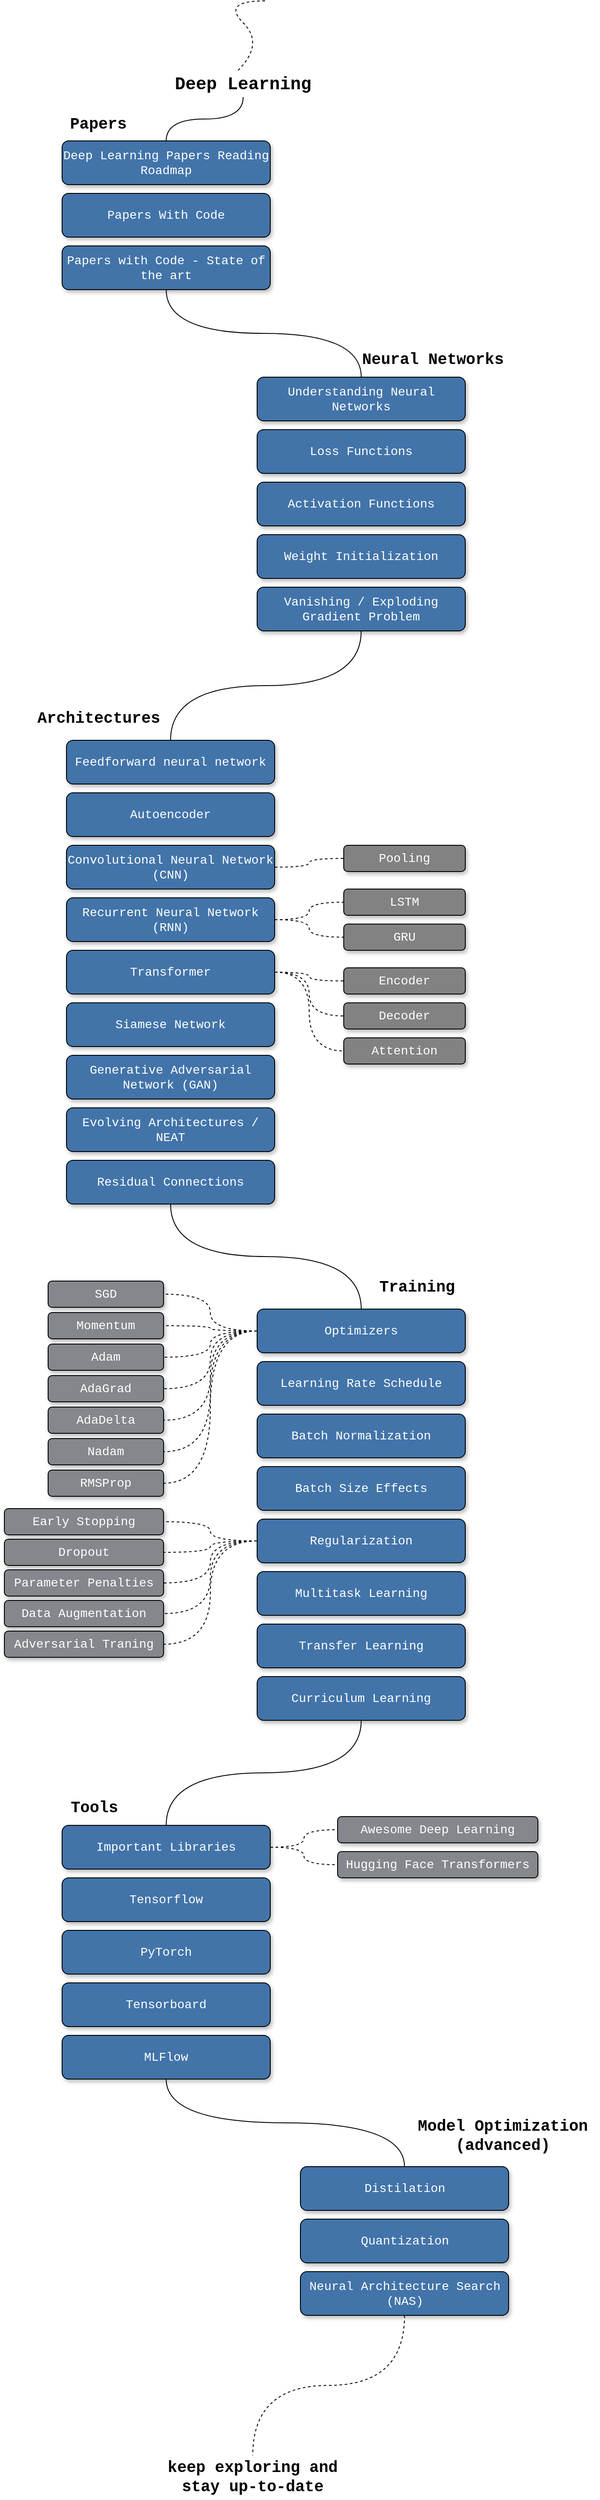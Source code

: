 <mxfile version="21.2.1" type="device">
  <diagram name="Page-1" id="iO4ZtvmE5KZC1tOx7jrD">
    <mxGraphModel dx="926" dy="576" grid="1" gridSize="10" guides="1" tooltips="1" connect="1" arrows="1" fold="1" page="1" pageScale="1" pageWidth="827" pageHeight="1169" math="0" shadow="0">
      <root>
        <mxCell id="0" />
        <mxCell id="1" parent="0" />
        <mxCell id="YPRxIkuOm5Eg4pumBxJS-1" value="" style="curved=1;endArrow=none;html=1;rounded=0;entryX=0.456;entryY=0.04;entryDx=0;entryDy=0;entryPerimeter=0;dashed=1;endFill=0;" edge="1" parent="1" target="YPRxIkuOm5Eg4pumBxJS-2">
          <mxGeometry width="50" height="50" relative="1" as="geometry">
            <mxPoint x="428" y="225" as="sourcePoint" />
            <mxPoint x="378" y="275" as="targetPoint" />
            <Array as="points">
              <mxPoint x="378" y="225" />
              <mxPoint x="428" y="275" />
            </Array>
          </mxGeometry>
        </mxCell>
        <mxCell id="YPRxIkuOm5Eg4pumBxJS-6" style="edgeStyle=orthogonalEdgeStyle;orthogonalLoop=1;jettySize=auto;html=1;exitX=0.5;exitY=1;exitDx=0;exitDy=0;entryX=0.5;entryY=0;entryDx=0;entryDy=0;curved=1;endArrow=none;endFill=0;" edge="1" parent="1" source="YPRxIkuOm5Eg4pumBxJS-2" target="YPRxIkuOm5Eg4pumBxJS-3">
          <mxGeometry relative="1" as="geometry" />
        </mxCell>
        <mxCell id="YPRxIkuOm5Eg4pumBxJS-2" value="Deep Learning" style="text;html=1;strokeColor=none;fillColor=none;align=center;verticalAlign=middle;whiteSpace=wrap;rounded=0;fontStyle=1;fontFamily=Courier New;fontSize=20;" vertex="1" parent="1">
          <mxGeometry x="316" y="305" width="174" height="30" as="geometry" />
        </mxCell>
        <mxCell id="YPRxIkuOm5Eg4pumBxJS-3" value="Deep Learning Papers Reading Roadmap" style="rounded=1;whiteSpace=wrap;html=1;fillColor=#4274a9;shadow=1;fontColor=#ffffff;fontFamily=Courier New;fontSize=14;" vertex="1" parent="1">
          <mxGeometry x="196" y="385" width="238" height="50" as="geometry" />
        </mxCell>
        <mxCell id="YPRxIkuOm5Eg4pumBxJS-4" value="Papers With Code" style="rounded=1;whiteSpace=wrap;html=1;fillColor=#4274a9;shadow=1;fontColor=#ffffff;fontFamily=Courier New;fontSize=14;" vertex="1" parent="1">
          <mxGeometry x="196" y="445" width="238" height="50" as="geometry" />
        </mxCell>
        <mxCell id="YPRxIkuOm5Eg4pumBxJS-13" style="edgeStyle=orthogonalEdgeStyle;orthogonalLoop=1;jettySize=auto;html=1;exitX=0.5;exitY=1;exitDx=0;exitDy=0;entryX=0.5;entryY=0;entryDx=0;entryDy=0;curved=1;endArrow=none;endFill=0;" edge="1" parent="1" source="YPRxIkuOm5Eg4pumBxJS-5" target="YPRxIkuOm5Eg4pumBxJS-8">
          <mxGeometry relative="1" as="geometry" />
        </mxCell>
        <mxCell id="YPRxIkuOm5Eg4pumBxJS-5" value="Papers with Code - State of the art" style="rounded=1;whiteSpace=wrap;html=1;fillColor=#4274a9;shadow=1;fontColor=#ffffff;fontFamily=Courier New;fontSize=14;" vertex="1" parent="1">
          <mxGeometry x="196" y="505" width="238" height="50" as="geometry" />
        </mxCell>
        <mxCell id="YPRxIkuOm5Eg4pumBxJS-7" value="Papers" style="text;html=1;strokeColor=none;fillColor=none;align=center;verticalAlign=middle;whiteSpace=wrap;rounded=0;fontStyle=1;fontFamily=Courier New;fontSize=18;" vertex="1" parent="1">
          <mxGeometry x="196" y="351" width="83" height="30" as="geometry" />
        </mxCell>
        <mxCell id="YPRxIkuOm5Eg4pumBxJS-8" value="Understanding Neural Networks" style="rounded=1;whiteSpace=wrap;html=1;fillColor=#4274a9;shadow=1;fontColor=#ffffff;fontFamily=Courier New;fontSize=14;" vertex="1" parent="1">
          <mxGeometry x="419" y="655" width="238" height="50" as="geometry" />
        </mxCell>
        <mxCell id="YPRxIkuOm5Eg4pumBxJS-9" value="Loss Functions" style="rounded=1;whiteSpace=wrap;html=1;fillColor=#4274a9;shadow=1;fontColor=#ffffff;fontFamily=Courier New;fontSize=14;" vertex="1" parent="1">
          <mxGeometry x="419" y="715" width="238" height="50" as="geometry" />
        </mxCell>
        <mxCell id="YPRxIkuOm5Eg4pumBxJS-10" value="Activation Functions" style="rounded=1;whiteSpace=wrap;html=1;fillColor=#4274a9;shadow=1;fontColor=#ffffff;fontFamily=Courier New;fontSize=14;" vertex="1" parent="1">
          <mxGeometry x="419" y="775" width="238" height="50" as="geometry" />
        </mxCell>
        <mxCell id="YPRxIkuOm5Eg4pumBxJS-11" value="Weight Initialization" style="rounded=1;whiteSpace=wrap;html=1;fillColor=#4274a9;shadow=1;fontColor=#ffffff;fontFamily=Courier New;fontSize=14;" vertex="1" parent="1">
          <mxGeometry x="419" y="835" width="238" height="50" as="geometry" />
        </mxCell>
        <mxCell id="YPRxIkuOm5Eg4pumBxJS-24" style="edgeStyle=orthogonalEdgeStyle;orthogonalLoop=1;jettySize=auto;html=1;exitX=0.5;exitY=1;exitDx=0;exitDy=0;curved=1;endArrow=none;endFill=0;" edge="1" parent="1" source="YPRxIkuOm5Eg4pumBxJS-12" target="YPRxIkuOm5Eg4pumBxJS-15">
          <mxGeometry relative="1" as="geometry" />
        </mxCell>
        <mxCell id="YPRxIkuOm5Eg4pumBxJS-12" value="Vanishing / Exploding Gradient Problem" style="rounded=1;whiteSpace=wrap;html=1;fillColor=#4274a9;shadow=1;fontColor=#ffffff;fontFamily=Courier New;fontSize=14;" vertex="1" parent="1">
          <mxGeometry x="419" y="895" width="238" height="50" as="geometry" />
        </mxCell>
        <mxCell id="YPRxIkuOm5Eg4pumBxJS-14" value="Neural Networks" style="text;html=1;strokeColor=none;fillColor=none;align=center;verticalAlign=middle;whiteSpace=wrap;rounded=0;fontStyle=1;fontFamily=Courier New;fontSize=18;" vertex="1" parent="1">
          <mxGeometry x="530" y="620" width="180" height="30" as="geometry" />
        </mxCell>
        <mxCell id="YPRxIkuOm5Eg4pumBxJS-15" value="Feedforward neural network" style="rounded=1;whiteSpace=wrap;html=1;fillColor=#4274a9;shadow=1;fontColor=#ffffff;fontFamily=Courier New;fontSize=14;" vertex="1" parent="1">
          <mxGeometry x="201" y="1070" width="238" height="50" as="geometry" />
        </mxCell>
        <mxCell id="YPRxIkuOm5Eg4pumBxJS-16" value="Autoencoder" style="rounded=1;whiteSpace=wrap;html=1;fillColor=#4274a9;shadow=1;fontColor=#ffffff;fontFamily=Courier New;fontSize=14;" vertex="1" parent="1">
          <mxGeometry x="201" y="1130" width="238" height="50" as="geometry" />
        </mxCell>
        <mxCell id="YPRxIkuOm5Eg4pumBxJS-27" style="edgeStyle=orthogonalEdgeStyle;orthogonalLoop=1;jettySize=auto;html=1;exitX=1;exitY=0.5;exitDx=0;exitDy=0;entryX=0;entryY=0.5;entryDx=0;entryDy=0;curved=1;endArrow=none;endFill=0;dashed=1;" edge="1" parent="1" source="YPRxIkuOm5Eg4pumBxJS-17" target="YPRxIkuOm5Eg4pumBxJS-26">
          <mxGeometry relative="1" as="geometry" />
        </mxCell>
        <mxCell id="YPRxIkuOm5Eg4pumBxJS-17" value="Convolutional Neural Network (CNN)" style="rounded=1;whiteSpace=wrap;html=1;fillColor=#4274a9;shadow=1;fontColor=#ffffff;fontFamily=Courier New;fontSize=14;" vertex="1" parent="1">
          <mxGeometry x="201" y="1190" width="238" height="50" as="geometry" />
        </mxCell>
        <mxCell id="YPRxIkuOm5Eg4pumBxJS-30" style="edgeStyle=orthogonalEdgeStyle;orthogonalLoop=1;jettySize=auto;html=1;exitX=1;exitY=0.5;exitDx=0;exitDy=0;entryX=0;entryY=0.5;entryDx=0;entryDy=0;curved=1;dashed=1;endArrow=none;endFill=0;" edge="1" parent="1" source="YPRxIkuOm5Eg4pumBxJS-18" target="YPRxIkuOm5Eg4pumBxJS-28">
          <mxGeometry relative="1" as="geometry" />
        </mxCell>
        <mxCell id="YPRxIkuOm5Eg4pumBxJS-31" style="edgeStyle=orthogonalEdgeStyle;orthogonalLoop=1;jettySize=auto;html=1;exitX=1;exitY=0.5;exitDx=0;exitDy=0;entryX=0;entryY=0.5;entryDx=0;entryDy=0;curved=1;dashed=1;endArrow=none;endFill=0;" edge="1" parent="1" source="YPRxIkuOm5Eg4pumBxJS-18" target="YPRxIkuOm5Eg4pumBxJS-29">
          <mxGeometry relative="1" as="geometry" />
        </mxCell>
        <mxCell id="YPRxIkuOm5Eg4pumBxJS-18" value="Recurrent Neural Network (RNN)" style="rounded=1;whiteSpace=wrap;html=1;fillColor=#4274a9;shadow=1;fontColor=#ffffff;fontFamily=Courier New;fontSize=14;" vertex="1" parent="1">
          <mxGeometry x="201" y="1250" width="238" height="50" as="geometry" />
        </mxCell>
        <mxCell id="YPRxIkuOm5Eg4pumBxJS-35" style="edgeStyle=orthogonalEdgeStyle;orthogonalLoop=1;jettySize=auto;html=1;exitX=1;exitY=0.5;exitDx=0;exitDy=0;curved=1;dashed=1;endArrow=none;endFill=0;" edge="1" parent="1" source="YPRxIkuOm5Eg4pumBxJS-19" target="YPRxIkuOm5Eg4pumBxJS-32">
          <mxGeometry relative="1" as="geometry" />
        </mxCell>
        <mxCell id="YPRxIkuOm5Eg4pumBxJS-36" style="edgeStyle=orthogonalEdgeStyle;orthogonalLoop=1;jettySize=auto;html=1;exitX=1;exitY=0.5;exitDx=0;exitDy=0;entryX=0;entryY=0.5;entryDx=0;entryDy=0;curved=1;dashed=1;endArrow=none;endFill=0;" edge="1" parent="1" source="YPRxIkuOm5Eg4pumBxJS-19" target="YPRxIkuOm5Eg4pumBxJS-33">
          <mxGeometry relative="1" as="geometry" />
        </mxCell>
        <mxCell id="YPRxIkuOm5Eg4pumBxJS-37" style="edgeStyle=orthogonalEdgeStyle;orthogonalLoop=1;jettySize=auto;html=1;exitX=1;exitY=0.5;exitDx=0;exitDy=0;entryX=0;entryY=0.5;entryDx=0;entryDy=0;curved=1;dashed=1;endArrow=none;endFill=0;" edge="1" parent="1" source="YPRxIkuOm5Eg4pumBxJS-19" target="YPRxIkuOm5Eg4pumBxJS-34">
          <mxGeometry relative="1" as="geometry" />
        </mxCell>
        <mxCell id="YPRxIkuOm5Eg4pumBxJS-19" value="Transformer" style="rounded=1;whiteSpace=wrap;html=1;fillColor=#4274a9;shadow=1;fontColor=#ffffff;fontFamily=Courier New;fontSize=14;" vertex="1" parent="1">
          <mxGeometry x="201" y="1310" width="238" height="50" as="geometry" />
        </mxCell>
        <mxCell id="YPRxIkuOm5Eg4pumBxJS-20" value="Siamese Network" style="rounded=1;whiteSpace=wrap;html=1;fillColor=#4274a9;shadow=1;fontColor=#ffffff;fontFamily=Courier New;fontSize=14;" vertex="1" parent="1">
          <mxGeometry x="201" y="1370" width="238" height="50" as="geometry" />
        </mxCell>
        <mxCell id="YPRxIkuOm5Eg4pumBxJS-21" value="Generative Adversarial Network (GAN)" style="rounded=1;whiteSpace=wrap;html=1;fillColor=#4274a9;shadow=1;fontColor=#ffffff;fontFamily=Courier New;fontSize=14;" vertex="1" parent="1">
          <mxGeometry x="201" y="1430" width="238" height="50" as="geometry" />
        </mxCell>
        <mxCell id="YPRxIkuOm5Eg4pumBxJS-22" value="Evolving Architectures / NEAT" style="rounded=1;whiteSpace=wrap;html=1;fillColor=#4274a9;shadow=1;fontColor=#ffffff;fontFamily=Courier New;fontSize=14;" vertex="1" parent="1">
          <mxGeometry x="201" y="1490" width="238" height="50" as="geometry" />
        </mxCell>
        <mxCell id="YPRxIkuOm5Eg4pumBxJS-46" style="edgeStyle=orthogonalEdgeStyle;orthogonalLoop=1;jettySize=auto;html=1;exitX=0.5;exitY=1;exitDx=0;exitDy=0;curved=1;endArrow=none;endFill=0;" edge="1" parent="1" source="YPRxIkuOm5Eg4pumBxJS-23" target="YPRxIkuOm5Eg4pumBxJS-38">
          <mxGeometry relative="1" as="geometry" />
        </mxCell>
        <mxCell id="YPRxIkuOm5Eg4pumBxJS-23" value="Residual Connections" style="rounded=1;whiteSpace=wrap;html=1;fillColor=#4274a9;shadow=1;fontColor=#ffffff;fontFamily=Courier New;fontSize=14;" vertex="1" parent="1">
          <mxGeometry x="201" y="1550" width="238" height="50" as="geometry" />
        </mxCell>
        <mxCell id="YPRxIkuOm5Eg4pumBxJS-25" value="Architectures" style="text;html=1;strokeColor=none;fillColor=none;align=center;verticalAlign=middle;whiteSpace=wrap;rounded=0;fontStyle=1;fontFamily=Courier New;fontSize=18;" vertex="1" parent="1">
          <mxGeometry x="147.5" y="1030" width="180" height="30" as="geometry" />
        </mxCell>
        <mxCell id="YPRxIkuOm5Eg4pumBxJS-26" value="Pooling" style="rounded=1;whiteSpace=wrap;html=1;fillColor=#828282;shadow=1;fontColor=#ffffff;fontFamily=Courier New;fontSize=14;" vertex="1" parent="1">
          <mxGeometry x="518" y="1190" width="139" height="30" as="geometry" />
        </mxCell>
        <mxCell id="YPRxIkuOm5Eg4pumBxJS-28" value="LSTM" style="rounded=1;whiteSpace=wrap;html=1;fillColor=#828282;shadow=1;fontColor=#ffffff;fontFamily=Courier New;fontSize=14;" vertex="1" parent="1">
          <mxGeometry x="518" y="1240" width="139" height="30" as="geometry" />
        </mxCell>
        <mxCell id="YPRxIkuOm5Eg4pumBxJS-29" value="GRU" style="rounded=1;whiteSpace=wrap;html=1;fillColor=#828282;shadow=1;fontColor=#ffffff;fontFamily=Courier New;fontSize=14;" vertex="1" parent="1">
          <mxGeometry x="518" y="1280" width="139" height="30" as="geometry" />
        </mxCell>
        <mxCell id="YPRxIkuOm5Eg4pumBxJS-32" value="Encoder" style="rounded=1;whiteSpace=wrap;html=1;fillColor=#828282;shadow=1;fontColor=#ffffff;fontFamily=Courier New;fontSize=14;" vertex="1" parent="1">
          <mxGeometry x="518" y="1330" width="139" height="30" as="geometry" />
        </mxCell>
        <mxCell id="YPRxIkuOm5Eg4pumBxJS-33" value="Decoder" style="rounded=1;whiteSpace=wrap;html=1;fillColor=#828282;shadow=1;fontColor=#ffffff;fontFamily=Courier New;fontSize=14;" vertex="1" parent="1">
          <mxGeometry x="518" y="1370" width="139" height="30" as="geometry" />
        </mxCell>
        <mxCell id="YPRxIkuOm5Eg4pumBxJS-34" value="Attention" style="rounded=1;whiteSpace=wrap;html=1;fillColor=#828282;shadow=1;fontColor=#ffffff;fontFamily=Courier New;fontSize=14;" vertex="1" parent="1">
          <mxGeometry x="518" y="1410" width="139" height="30" as="geometry" />
        </mxCell>
        <mxCell id="YPRxIkuOm5Eg4pumBxJS-55" style="edgeStyle=orthogonalEdgeStyle;orthogonalLoop=1;jettySize=auto;html=1;exitX=0;exitY=0.5;exitDx=0;exitDy=0;entryX=1;entryY=0.5;entryDx=0;entryDy=0;curved=1;dashed=1;endArrow=none;endFill=0;" edge="1" parent="1" source="YPRxIkuOm5Eg4pumBxJS-38" target="YPRxIkuOm5Eg4pumBxJS-48">
          <mxGeometry relative="1" as="geometry" />
        </mxCell>
        <mxCell id="YPRxIkuOm5Eg4pumBxJS-56" style="edgeStyle=orthogonalEdgeStyle;orthogonalLoop=1;jettySize=auto;html=1;exitX=0;exitY=0.5;exitDx=0;exitDy=0;entryX=1;entryY=0.5;entryDx=0;entryDy=0;curved=1;dashed=1;endArrow=none;endFill=0;" edge="1" parent="1" source="YPRxIkuOm5Eg4pumBxJS-38" target="YPRxIkuOm5Eg4pumBxJS-49">
          <mxGeometry relative="1" as="geometry" />
        </mxCell>
        <mxCell id="YPRxIkuOm5Eg4pumBxJS-57" style="edgeStyle=orthogonalEdgeStyle;orthogonalLoop=1;jettySize=auto;html=1;exitX=0;exitY=0.5;exitDx=0;exitDy=0;entryX=1;entryY=0.5;entryDx=0;entryDy=0;curved=1;dashed=1;endArrow=none;endFill=0;" edge="1" parent="1" source="YPRxIkuOm5Eg4pumBxJS-38" target="YPRxIkuOm5Eg4pumBxJS-50">
          <mxGeometry relative="1" as="geometry" />
        </mxCell>
        <mxCell id="YPRxIkuOm5Eg4pumBxJS-58" style="edgeStyle=orthogonalEdgeStyle;orthogonalLoop=1;jettySize=auto;html=1;exitX=0;exitY=0.5;exitDx=0;exitDy=0;entryX=1;entryY=0.5;entryDx=0;entryDy=0;curved=1;dashed=1;endArrow=none;endFill=0;" edge="1" parent="1" source="YPRxIkuOm5Eg4pumBxJS-38" target="YPRxIkuOm5Eg4pumBxJS-51">
          <mxGeometry relative="1" as="geometry" />
        </mxCell>
        <mxCell id="YPRxIkuOm5Eg4pumBxJS-59" style="edgeStyle=orthogonalEdgeStyle;orthogonalLoop=1;jettySize=auto;html=1;exitX=0;exitY=0.5;exitDx=0;exitDy=0;entryX=1;entryY=0.5;entryDx=0;entryDy=0;curved=1;dashed=1;endArrow=none;endFill=0;" edge="1" parent="1" source="YPRxIkuOm5Eg4pumBxJS-38" target="YPRxIkuOm5Eg4pumBxJS-52">
          <mxGeometry relative="1" as="geometry" />
        </mxCell>
        <mxCell id="YPRxIkuOm5Eg4pumBxJS-60" style="edgeStyle=orthogonalEdgeStyle;orthogonalLoop=1;jettySize=auto;html=1;exitX=0;exitY=0.5;exitDx=0;exitDy=0;entryX=1;entryY=0.5;entryDx=0;entryDy=0;curved=1;dashed=1;endArrow=none;endFill=0;" edge="1" parent="1" source="YPRxIkuOm5Eg4pumBxJS-38" target="YPRxIkuOm5Eg4pumBxJS-53">
          <mxGeometry relative="1" as="geometry" />
        </mxCell>
        <mxCell id="YPRxIkuOm5Eg4pumBxJS-61" style="edgeStyle=orthogonalEdgeStyle;orthogonalLoop=1;jettySize=auto;html=1;exitX=0;exitY=0.5;exitDx=0;exitDy=0;entryX=1;entryY=0.5;entryDx=0;entryDy=0;curved=1;dashed=1;endArrow=none;endFill=0;" edge="1" parent="1" source="YPRxIkuOm5Eg4pumBxJS-38" target="YPRxIkuOm5Eg4pumBxJS-54">
          <mxGeometry relative="1" as="geometry" />
        </mxCell>
        <mxCell id="YPRxIkuOm5Eg4pumBxJS-38" value="Optimizers" style="rounded=1;whiteSpace=wrap;html=1;fillColor=#4274a9;shadow=1;fontColor=#ffffff;fontFamily=Courier New;fontSize=14;" vertex="1" parent="1">
          <mxGeometry x="419" y="1720" width="238" height="50" as="geometry" />
        </mxCell>
        <mxCell id="YPRxIkuOm5Eg4pumBxJS-39" value="Learning Rate Schedule" style="rounded=1;whiteSpace=wrap;html=1;fillColor=#4274a9;shadow=1;fontColor=#ffffff;fontFamily=Courier New;fontSize=14;" vertex="1" parent="1">
          <mxGeometry x="419" y="1780" width="238" height="50" as="geometry" />
        </mxCell>
        <mxCell id="YPRxIkuOm5Eg4pumBxJS-40" value="Batch Normalization" style="rounded=1;whiteSpace=wrap;html=1;fillColor=#4274a9;shadow=1;fontColor=#ffffff;fontFamily=Courier New;fontSize=14;" vertex="1" parent="1">
          <mxGeometry x="419" y="1840" width="238" height="50" as="geometry" />
        </mxCell>
        <mxCell id="YPRxIkuOm5Eg4pumBxJS-41" value="Batch Size Effects" style="rounded=1;whiteSpace=wrap;html=1;fillColor=#4274a9;shadow=1;fontColor=#ffffff;fontFamily=Courier New;fontSize=14;" vertex="1" parent="1">
          <mxGeometry x="419" y="1900" width="238" height="50" as="geometry" />
        </mxCell>
        <mxCell id="YPRxIkuOm5Eg4pumBxJS-67" style="edgeStyle=orthogonalEdgeStyle;orthogonalLoop=1;jettySize=auto;html=1;exitX=0;exitY=0.5;exitDx=0;exitDy=0;entryX=1;entryY=0.5;entryDx=0;entryDy=0;curved=1;dashed=1;endArrow=none;endFill=0;" edge="1" parent="1" source="YPRxIkuOm5Eg4pumBxJS-42" target="YPRxIkuOm5Eg4pumBxJS-62">
          <mxGeometry relative="1" as="geometry" />
        </mxCell>
        <mxCell id="YPRxIkuOm5Eg4pumBxJS-68" style="edgeStyle=orthogonalEdgeStyle;orthogonalLoop=1;jettySize=auto;html=1;exitX=0;exitY=0.5;exitDx=0;exitDy=0;entryX=1;entryY=0.5;entryDx=0;entryDy=0;curved=1;dashed=1;endArrow=none;endFill=0;" edge="1" parent="1" source="YPRxIkuOm5Eg4pumBxJS-42" target="YPRxIkuOm5Eg4pumBxJS-63">
          <mxGeometry relative="1" as="geometry" />
        </mxCell>
        <mxCell id="YPRxIkuOm5Eg4pumBxJS-69" style="edgeStyle=orthogonalEdgeStyle;orthogonalLoop=1;jettySize=auto;html=1;exitX=0;exitY=0.5;exitDx=0;exitDy=0;entryX=1;entryY=0.5;entryDx=0;entryDy=0;curved=1;dashed=1;endArrow=none;endFill=0;" edge="1" parent="1" source="YPRxIkuOm5Eg4pumBxJS-42" target="YPRxIkuOm5Eg4pumBxJS-64">
          <mxGeometry relative="1" as="geometry" />
        </mxCell>
        <mxCell id="YPRxIkuOm5Eg4pumBxJS-70" style="edgeStyle=orthogonalEdgeStyle;orthogonalLoop=1;jettySize=auto;html=1;exitX=0;exitY=0.5;exitDx=0;exitDy=0;entryX=1;entryY=0.5;entryDx=0;entryDy=0;curved=1;dashed=1;endArrow=none;endFill=0;" edge="1" parent="1" source="YPRxIkuOm5Eg4pumBxJS-42" target="YPRxIkuOm5Eg4pumBxJS-65">
          <mxGeometry relative="1" as="geometry" />
        </mxCell>
        <mxCell id="YPRxIkuOm5Eg4pumBxJS-71" style="edgeStyle=orthogonalEdgeStyle;orthogonalLoop=1;jettySize=auto;html=1;exitX=0;exitY=0.5;exitDx=0;exitDy=0;entryX=1;entryY=0.5;entryDx=0;entryDy=0;curved=1;dashed=1;endArrow=none;endFill=0;" edge="1" parent="1" source="YPRxIkuOm5Eg4pumBxJS-42" target="YPRxIkuOm5Eg4pumBxJS-66">
          <mxGeometry relative="1" as="geometry" />
        </mxCell>
        <mxCell id="YPRxIkuOm5Eg4pumBxJS-42" value="Regularization" style="rounded=1;whiteSpace=wrap;html=1;fillColor=#4274a9;shadow=1;fontColor=#ffffff;fontFamily=Courier New;fontSize=14;" vertex="1" parent="1">
          <mxGeometry x="419" y="1960" width="238" height="50" as="geometry" />
        </mxCell>
        <mxCell id="YPRxIkuOm5Eg4pumBxJS-43" value="Multitask Learning" style="rounded=1;whiteSpace=wrap;html=1;fillColor=#4274a9;shadow=1;fontColor=#ffffff;fontFamily=Courier New;fontSize=14;" vertex="1" parent="1">
          <mxGeometry x="419" y="2020" width="238" height="50" as="geometry" />
        </mxCell>
        <mxCell id="YPRxIkuOm5Eg4pumBxJS-44" value="Transfer Learning" style="rounded=1;whiteSpace=wrap;html=1;fillColor=#4274a9;shadow=1;fontColor=#ffffff;fontFamily=Courier New;fontSize=14;" vertex="1" parent="1">
          <mxGeometry x="419" y="2080" width="238" height="50" as="geometry" />
        </mxCell>
        <mxCell id="YPRxIkuOm5Eg4pumBxJS-74" style="edgeStyle=orthogonalEdgeStyle;orthogonalLoop=1;jettySize=auto;html=1;exitX=0.5;exitY=1;exitDx=0;exitDy=0;entryX=0.5;entryY=0;entryDx=0;entryDy=0;curved=1;endArrow=none;endFill=0;" edge="1" parent="1" source="YPRxIkuOm5Eg4pumBxJS-45" target="YPRxIkuOm5Eg4pumBxJS-72">
          <mxGeometry relative="1" as="geometry" />
        </mxCell>
        <mxCell id="YPRxIkuOm5Eg4pumBxJS-45" value="Curriculum Learning" style="rounded=1;whiteSpace=wrap;html=1;fillColor=#4274a9;shadow=1;fontColor=#ffffff;fontFamily=Courier New;fontSize=14;" vertex="1" parent="1">
          <mxGeometry x="419" y="2140" width="238" height="50" as="geometry" />
        </mxCell>
        <mxCell id="YPRxIkuOm5Eg4pumBxJS-47" value="Training" style="text;html=1;strokeColor=none;fillColor=none;align=center;verticalAlign=middle;whiteSpace=wrap;rounded=0;fontStyle=1;fontFamily=Courier New;fontSize=18;" vertex="1" parent="1">
          <mxGeometry x="547" y="1680" width="110" height="30" as="geometry" />
        </mxCell>
        <mxCell id="YPRxIkuOm5Eg4pumBxJS-48" value="SGD" style="rounded=1;whiteSpace=wrap;html=1;fillColor=#84878b;shadow=1;fontColor=#ffffff;fontFamily=Courier New;fontSize=14;" vertex="1" parent="1">
          <mxGeometry x="180" y="1688" width="132" height="30" as="geometry" />
        </mxCell>
        <mxCell id="YPRxIkuOm5Eg4pumBxJS-49" value="Momentum" style="rounded=1;whiteSpace=wrap;html=1;fillColor=#84878b;shadow=1;fontColor=#ffffff;fontFamily=Courier New;fontSize=14;" vertex="1" parent="1">
          <mxGeometry x="180" y="1724" width="132" height="30" as="geometry" />
        </mxCell>
        <mxCell id="YPRxIkuOm5Eg4pumBxJS-50" value="Adam" style="rounded=1;whiteSpace=wrap;html=1;fillColor=#84878b;shadow=1;fontColor=#ffffff;fontFamily=Courier New;fontSize=14;" vertex="1" parent="1">
          <mxGeometry x="180" y="1760" width="132" height="30" as="geometry" />
        </mxCell>
        <mxCell id="YPRxIkuOm5Eg4pumBxJS-51" value="AdaGrad" style="rounded=1;whiteSpace=wrap;html=1;fillColor=#84878b;shadow=1;fontColor=#ffffff;fontFamily=Courier New;fontSize=14;" vertex="1" parent="1">
          <mxGeometry x="180" y="1796" width="132" height="30" as="geometry" />
        </mxCell>
        <mxCell id="YPRxIkuOm5Eg4pumBxJS-52" value="AdaDelta" style="rounded=1;whiteSpace=wrap;html=1;fillColor=#84878b;shadow=1;fontColor=#ffffff;fontFamily=Courier New;fontSize=14;" vertex="1" parent="1">
          <mxGeometry x="180" y="1832" width="132" height="30" as="geometry" />
        </mxCell>
        <mxCell id="YPRxIkuOm5Eg4pumBxJS-53" value="Nadam" style="rounded=1;whiteSpace=wrap;html=1;fillColor=#84878b;shadow=1;fontColor=#ffffff;fontFamily=Courier New;fontSize=14;" vertex="1" parent="1">
          <mxGeometry x="180" y="1868" width="132" height="30" as="geometry" />
        </mxCell>
        <mxCell id="YPRxIkuOm5Eg4pumBxJS-54" value="RMSProp" style="rounded=1;whiteSpace=wrap;html=1;fillColor=#84878b;shadow=1;fontColor=#ffffff;fontFamily=Courier New;fontSize=14;" vertex="1" parent="1">
          <mxGeometry x="180" y="1904" width="132" height="30" as="geometry" />
        </mxCell>
        <mxCell id="YPRxIkuOm5Eg4pumBxJS-62" value="Early Stopping" style="rounded=1;whiteSpace=wrap;html=1;fillColor=#84878b;shadow=1;fontColor=#ffffff;fontFamily=Courier New;fontSize=14;" vertex="1" parent="1">
          <mxGeometry x="130" y="1948" width="182" height="30" as="geometry" />
        </mxCell>
        <mxCell id="YPRxIkuOm5Eg4pumBxJS-63" value="Dropout" style="rounded=1;whiteSpace=wrap;html=1;fillColor=#84878b;shadow=1;fontColor=#ffffff;fontFamily=Courier New;fontSize=14;" vertex="1" parent="1">
          <mxGeometry x="130" y="1983" width="182" height="30" as="geometry" />
        </mxCell>
        <mxCell id="YPRxIkuOm5Eg4pumBxJS-64" value="Parameter Penalties" style="rounded=1;whiteSpace=wrap;html=1;fillColor=#84878b;shadow=1;fontColor=#ffffff;fontFamily=Courier New;fontSize=14;" vertex="1" parent="1">
          <mxGeometry x="130" y="2018" width="182" height="30" as="geometry" />
        </mxCell>
        <mxCell id="YPRxIkuOm5Eg4pumBxJS-65" value="Data Augmentation" style="rounded=1;whiteSpace=wrap;html=1;fillColor=#84878b;shadow=1;fontColor=#ffffff;fontFamily=Courier New;fontSize=14;" vertex="1" parent="1">
          <mxGeometry x="130" y="2053" width="182" height="30" as="geometry" />
        </mxCell>
        <mxCell id="YPRxIkuOm5Eg4pumBxJS-66" value="Adversarial Traning" style="rounded=1;whiteSpace=wrap;html=1;fillColor=#84878b;shadow=1;fontColor=#ffffff;fontFamily=Courier New;fontSize=14;" vertex="1" parent="1">
          <mxGeometry x="130" y="2088" width="182" height="30" as="geometry" />
        </mxCell>
        <mxCell id="YPRxIkuOm5Eg4pumBxJS-81" style="edgeStyle=orthogonalEdgeStyle;orthogonalLoop=1;jettySize=auto;html=1;exitX=1;exitY=0.5;exitDx=0;exitDy=0;entryX=0;entryY=0.5;entryDx=0;entryDy=0;curved=1;dashed=1;endArrow=none;endFill=0;" edge="1" parent="1" source="YPRxIkuOm5Eg4pumBxJS-72" target="YPRxIkuOm5Eg4pumBxJS-79">
          <mxGeometry relative="1" as="geometry" />
        </mxCell>
        <mxCell id="YPRxIkuOm5Eg4pumBxJS-82" style="edgeStyle=orthogonalEdgeStyle;orthogonalLoop=1;jettySize=auto;html=1;exitX=1;exitY=0.5;exitDx=0;exitDy=0;entryX=0;entryY=0.5;entryDx=0;entryDy=0;curved=1;dashed=1;endArrow=none;endFill=0;" edge="1" parent="1" source="YPRxIkuOm5Eg4pumBxJS-72" target="YPRxIkuOm5Eg4pumBxJS-80">
          <mxGeometry relative="1" as="geometry" />
        </mxCell>
        <mxCell id="YPRxIkuOm5Eg4pumBxJS-72" value="Important Libraries" style="rounded=1;whiteSpace=wrap;html=1;fillColor=#4274a9;shadow=1;fontColor=#ffffff;fontFamily=Courier New;fontSize=14;" vertex="1" parent="1">
          <mxGeometry x="196" y="2310" width="238" height="50" as="geometry" />
        </mxCell>
        <mxCell id="YPRxIkuOm5Eg4pumBxJS-73" value="Tools" style="text;html=1;strokeColor=none;fillColor=none;align=center;verticalAlign=middle;whiteSpace=wrap;rounded=0;fontStyle=1;fontFamily=Courier New;fontSize=18;" vertex="1" parent="1">
          <mxGeometry x="196" y="2275" width="74" height="30" as="geometry" />
        </mxCell>
        <mxCell id="YPRxIkuOm5Eg4pumBxJS-75" value="Tensorflow" style="rounded=1;whiteSpace=wrap;html=1;fillColor=#4274a9;shadow=1;fontColor=#ffffff;fontFamily=Courier New;fontSize=14;" vertex="1" parent="1">
          <mxGeometry x="196" y="2370" width="238" height="50" as="geometry" />
        </mxCell>
        <mxCell id="YPRxIkuOm5Eg4pumBxJS-76" value="PyTorch" style="rounded=1;whiteSpace=wrap;html=1;fillColor=#4274a9;shadow=1;fontColor=#ffffff;fontFamily=Courier New;fontSize=14;" vertex="1" parent="1">
          <mxGeometry x="196" y="2430" width="238" height="50" as="geometry" />
        </mxCell>
        <mxCell id="YPRxIkuOm5Eg4pumBxJS-77" value="Tensorboard" style="rounded=1;whiteSpace=wrap;html=1;fillColor=#4274a9;shadow=1;fontColor=#ffffff;fontFamily=Courier New;fontSize=14;" vertex="1" parent="1">
          <mxGeometry x="196" y="2490" width="238" height="50" as="geometry" />
        </mxCell>
        <mxCell id="YPRxIkuOm5Eg4pumBxJS-86" style="edgeStyle=orthogonalEdgeStyle;orthogonalLoop=1;jettySize=auto;html=1;exitX=0.5;exitY=1;exitDx=0;exitDy=0;curved=1;endArrow=none;endFill=0;" edge="1" parent="1" source="YPRxIkuOm5Eg4pumBxJS-78" target="YPRxIkuOm5Eg4pumBxJS-83">
          <mxGeometry relative="1" as="geometry" />
        </mxCell>
        <mxCell id="YPRxIkuOm5Eg4pumBxJS-78" value="MLFlow" style="rounded=1;whiteSpace=wrap;html=1;fillColor=#4274a9;shadow=1;fontColor=#ffffff;fontFamily=Courier New;fontSize=14;" vertex="1" parent="1">
          <mxGeometry x="196" y="2550" width="238" height="50" as="geometry" />
        </mxCell>
        <mxCell id="YPRxIkuOm5Eg4pumBxJS-79" value="Awesome Deep Learning" style="rounded=1;whiteSpace=wrap;html=1;fillColor=#84878b;shadow=1;fontColor=#ffffff;fontFamily=Courier New;fontSize=14;" vertex="1" parent="1">
          <mxGeometry x="511" y="2300" width="229" height="30" as="geometry" />
        </mxCell>
        <mxCell id="YPRxIkuOm5Eg4pumBxJS-80" value="Hugging Face Transformers" style="rounded=1;whiteSpace=wrap;html=1;fillColor=#84878b;shadow=1;fontColor=#ffffff;fontFamily=Courier New;fontSize=14;" vertex="1" parent="1">
          <mxGeometry x="511" y="2340" width="229" height="30" as="geometry" />
        </mxCell>
        <mxCell id="YPRxIkuOm5Eg4pumBxJS-83" value="Distilation" style="rounded=1;whiteSpace=wrap;html=1;fillColor=#4274a9;shadow=1;fontColor=#ffffff;fontFamily=Courier New;fontSize=14;" vertex="1" parent="1">
          <mxGeometry x="468.5" y="2700" width="238" height="50" as="geometry" />
        </mxCell>
        <mxCell id="YPRxIkuOm5Eg4pumBxJS-84" value="Quantization" style="rounded=1;whiteSpace=wrap;html=1;fillColor=#4274a9;shadow=1;fontColor=#ffffff;fontFamily=Courier New;fontSize=14;" vertex="1" parent="1">
          <mxGeometry x="468.5" y="2760" width="238" height="50" as="geometry" />
        </mxCell>
        <mxCell id="YPRxIkuOm5Eg4pumBxJS-90" style="edgeStyle=orthogonalEdgeStyle;orthogonalLoop=1;jettySize=auto;html=1;exitX=0.5;exitY=1;exitDx=0;exitDy=0;entryX=0.5;entryY=0;entryDx=0;entryDy=0;curved=1;dashed=1;endArrow=none;endFill=0;" edge="1" parent="1" source="YPRxIkuOm5Eg4pumBxJS-85" target="YPRxIkuOm5Eg4pumBxJS-89">
          <mxGeometry relative="1" as="geometry" />
        </mxCell>
        <mxCell id="YPRxIkuOm5Eg4pumBxJS-85" value="Neural Architecture Search (NAS)" style="rounded=1;whiteSpace=wrap;html=1;fillColor=#4274a9;shadow=1;fontColor=#ffffff;fontFamily=Courier New;fontSize=14;" vertex="1" parent="1">
          <mxGeometry x="468.5" y="2820" width="238" height="50" as="geometry" />
        </mxCell>
        <mxCell id="YPRxIkuOm5Eg4pumBxJS-87" value="Model Optimization (advanced)" style="text;html=1;strokeColor=none;fillColor=none;align=center;verticalAlign=middle;whiteSpace=wrap;rounded=0;fontStyle=1;fontFamily=Courier New;fontSize=18;" vertex="1" parent="1">
          <mxGeometry x="590" y="2640" width="220" height="50" as="geometry" />
        </mxCell>
        <mxCell id="YPRxIkuOm5Eg4pumBxJS-89" value="keep exploring and stay up-to-date" style="text;html=1;strokeColor=none;fillColor=none;align=center;verticalAlign=middle;whiteSpace=wrap;rounded=0;fontStyle=1;fontFamily=Courier New;fontSize=18;" vertex="1" parent="1">
          <mxGeometry x="304" y="3030" width="220" height="50" as="geometry" />
        </mxCell>
      </root>
    </mxGraphModel>
  </diagram>
</mxfile>
